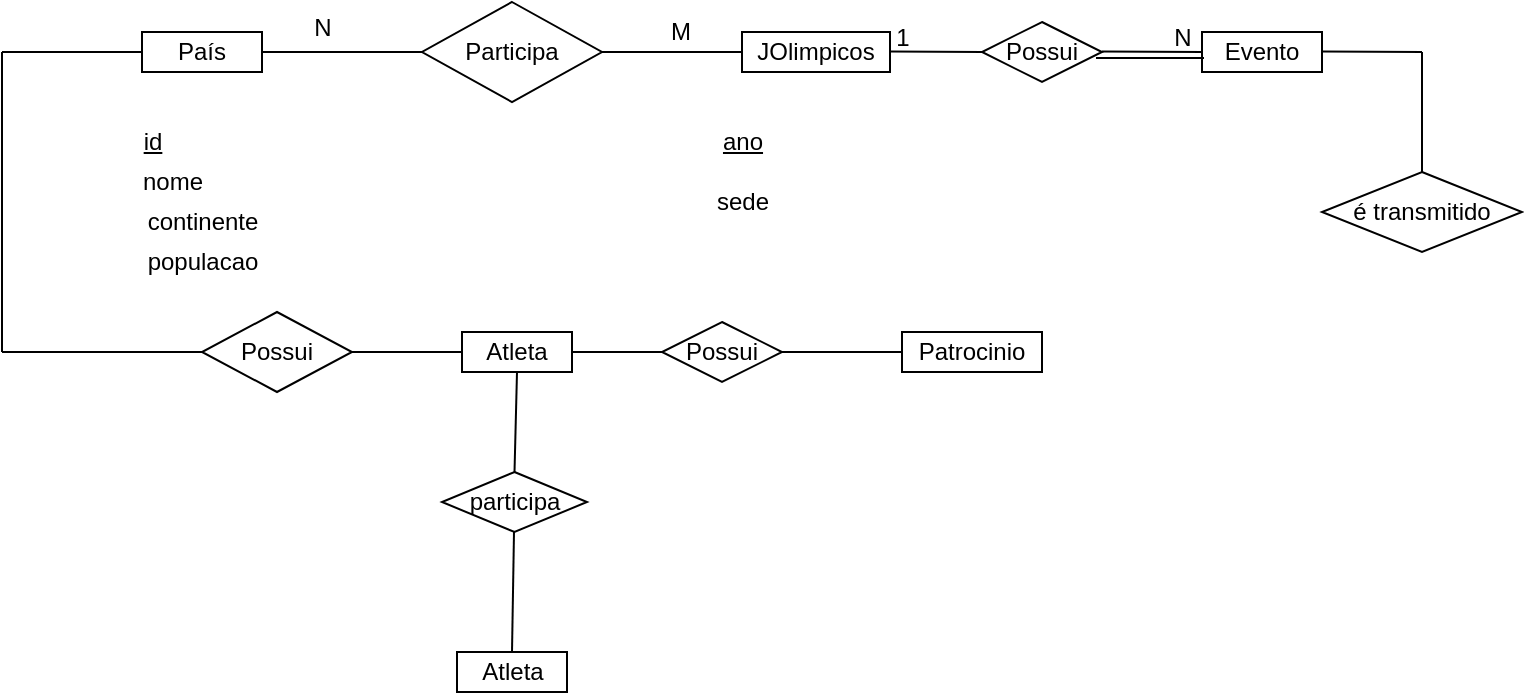 <mxfile version="24.7.6">
  <diagram name="Página-1" id="UbK49FaOcOjCanvYjaOp">
    <mxGraphModel dx="792" dy="452" grid="1" gridSize="10" guides="1" tooltips="1" connect="1" arrows="1" fold="1" page="1" pageScale="1" pageWidth="827" pageHeight="1169" math="0" shadow="0">
      <root>
        <mxCell id="0" />
        <mxCell id="1" parent="0" />
        <mxCell id="yscxBIdip1I-6Eay3wVy-1" value="País" style="rounded=0;whiteSpace=wrap;html=1;" vertex="1" parent="1">
          <mxGeometry x="130" y="150" width="60" height="20" as="geometry" />
        </mxCell>
        <mxCell id="yscxBIdip1I-6Eay3wVy-2" value="JOlimpicos" style="rounded=0;whiteSpace=wrap;html=1;" vertex="1" parent="1">
          <mxGeometry x="430" y="150" width="74" height="20" as="geometry" />
        </mxCell>
        <mxCell id="yscxBIdip1I-6Eay3wVy-4" value="N&lt;div&gt;&lt;br&gt;&lt;/div&gt;" style="text;html=1;align=center;verticalAlign=middle;resizable=0;points=[];autosize=1;strokeColor=none;fillColor=none;" vertex="1" parent="1">
          <mxGeometry x="205" y="135" width="30" height="40" as="geometry" />
        </mxCell>
        <mxCell id="yscxBIdip1I-6Eay3wVy-5" value="M" style="text;html=1;align=center;verticalAlign=middle;resizable=0;points=[];autosize=1;strokeColor=none;fillColor=none;" vertex="1" parent="1">
          <mxGeometry x="384" y="135" width="30" height="30" as="geometry" />
        </mxCell>
        <mxCell id="yscxBIdip1I-6Eay3wVy-6" value="" style="endArrow=none;html=1;rounded=0;entryX=0;entryY=0.5;entryDx=0;entryDy=0;" edge="1" parent="1" source="yscxBIdip1I-6Eay3wVy-7" target="yscxBIdip1I-6Eay3wVy-2">
          <mxGeometry width="50" height="50" relative="1" as="geometry">
            <mxPoint x="240" y="200" as="sourcePoint" />
            <mxPoint x="440" y="280" as="targetPoint" />
          </mxGeometry>
        </mxCell>
        <mxCell id="yscxBIdip1I-6Eay3wVy-8" value="" style="endArrow=none;html=1;rounded=0;entryX=0;entryY=0.5;entryDx=0;entryDy=0;" edge="1" parent="1" source="yscxBIdip1I-6Eay3wVy-1" target="yscxBIdip1I-6Eay3wVy-7">
          <mxGeometry width="50" height="50" relative="1" as="geometry">
            <mxPoint x="210" y="160" as="sourcePoint" />
            <mxPoint x="414" y="160" as="targetPoint" />
          </mxGeometry>
        </mxCell>
        <mxCell id="yscxBIdip1I-6Eay3wVy-7" value="Participa" style="rhombus;whiteSpace=wrap;html=1;" vertex="1" parent="1">
          <mxGeometry x="270" y="135" width="90" height="50" as="geometry" />
        </mxCell>
        <mxCell id="yscxBIdip1I-6Eay3wVy-10" value="continente" style="text;html=1;align=center;verticalAlign=middle;resizable=0;points=[];autosize=1;strokeColor=none;fillColor=none;" vertex="1" parent="1">
          <mxGeometry x="120" y="230" width="80" height="30" as="geometry" />
        </mxCell>
        <mxCell id="yscxBIdip1I-6Eay3wVy-11" value="populacao" style="text;html=1;align=center;verticalAlign=middle;resizable=0;points=[];autosize=1;strokeColor=none;fillColor=none;" vertex="1" parent="1">
          <mxGeometry x="120" y="250" width="80" height="30" as="geometry" />
        </mxCell>
        <mxCell id="yscxBIdip1I-6Eay3wVy-12" value="nome" style="text;html=1;align=center;verticalAlign=middle;resizable=0;points=[];autosize=1;strokeColor=none;fillColor=none;" vertex="1" parent="1">
          <mxGeometry x="120" y="210" width="50" height="30" as="geometry" />
        </mxCell>
        <mxCell id="yscxBIdip1I-6Eay3wVy-13" value="&lt;u&gt;id&lt;/u&gt;" style="text;html=1;align=center;verticalAlign=middle;resizable=0;points=[];autosize=1;strokeColor=none;fillColor=none;" vertex="1" parent="1">
          <mxGeometry x="120" y="190" width="30" height="30" as="geometry" />
        </mxCell>
        <mxCell id="yscxBIdip1I-6Eay3wVy-14" value="&lt;u&gt;ano&lt;/u&gt;" style="text;html=1;align=center;verticalAlign=middle;resizable=0;points=[];autosize=1;strokeColor=none;fillColor=none;" vertex="1" parent="1">
          <mxGeometry x="410" y="190" width="40" height="30" as="geometry" />
        </mxCell>
        <mxCell id="yscxBIdip1I-6Eay3wVy-15" value="sede" style="text;html=1;align=center;verticalAlign=middle;resizable=0;points=[];autosize=1;strokeColor=none;fillColor=none;" vertex="1" parent="1">
          <mxGeometry x="405" y="220" width="50" height="30" as="geometry" />
        </mxCell>
        <mxCell id="yscxBIdip1I-6Eay3wVy-16" value="" style="endArrow=none;html=1;rounded=0;entryX=0;entryY=0.5;entryDx=0;entryDy=0;" edge="1" parent="1" target="yscxBIdip1I-6Eay3wVy-1">
          <mxGeometry width="50" height="50" relative="1" as="geometry">
            <mxPoint x="60" y="160" as="sourcePoint" />
            <mxPoint x="300" y="280" as="targetPoint" />
          </mxGeometry>
        </mxCell>
        <mxCell id="yscxBIdip1I-6Eay3wVy-17" value="" style="endArrow=none;html=1;rounded=0;" edge="1" parent="1">
          <mxGeometry width="50" height="50" relative="1" as="geometry">
            <mxPoint x="60" y="310" as="sourcePoint" />
            <mxPoint x="60" y="160" as="targetPoint" />
          </mxGeometry>
        </mxCell>
        <mxCell id="yscxBIdip1I-6Eay3wVy-18" value="" style="endArrow=none;html=1;rounded=0;" edge="1" parent="1">
          <mxGeometry width="50" height="50" relative="1" as="geometry">
            <mxPoint x="60" y="310" as="sourcePoint" />
            <mxPoint x="160" y="310" as="targetPoint" />
          </mxGeometry>
        </mxCell>
        <mxCell id="yscxBIdip1I-6Eay3wVy-19" value="Possui" style="rhombus;whiteSpace=wrap;html=1;" vertex="1" parent="1">
          <mxGeometry x="160" y="290" width="75" height="40" as="geometry" />
        </mxCell>
        <mxCell id="yscxBIdip1I-6Eay3wVy-20" value="" style="endArrow=none;html=1;rounded=0;exitX=1;exitY=0.5;exitDx=0;exitDy=0;" edge="1" parent="1" source="yscxBIdip1I-6Eay3wVy-19">
          <mxGeometry width="50" height="50" relative="1" as="geometry">
            <mxPoint x="250" y="330" as="sourcePoint" />
            <mxPoint x="290" y="310" as="targetPoint" />
          </mxGeometry>
        </mxCell>
        <mxCell id="yscxBIdip1I-6Eay3wVy-22" value="Atleta" style="rounded=0;whiteSpace=wrap;html=1;" vertex="1" parent="1">
          <mxGeometry x="290" y="300" width="55" height="20" as="geometry" />
        </mxCell>
        <mxCell id="yscxBIdip1I-6Eay3wVy-23" value="" style="endArrow=none;html=1;rounded=0;" edge="1" parent="1" source="yscxBIdip1I-6Eay3wVy-25">
          <mxGeometry width="50" height="50" relative="1" as="geometry">
            <mxPoint x="420" y="400" as="sourcePoint" />
            <mxPoint x="420" y="310" as="targetPoint" />
          </mxGeometry>
        </mxCell>
        <mxCell id="yscxBIdip1I-6Eay3wVy-24" value="" style="endArrow=none;html=1;rounded=0;entryX=1;entryY=0.5;entryDx=0;entryDy=0;" edge="1" parent="1" target="yscxBIdip1I-6Eay3wVy-22">
          <mxGeometry width="50" height="50" relative="1" as="geometry">
            <mxPoint x="420" y="310" as="sourcePoint" />
            <mxPoint x="400" y="320" as="targetPoint" />
          </mxGeometry>
        </mxCell>
        <mxCell id="yscxBIdip1I-6Eay3wVy-26" value="" style="endArrow=none;html=1;rounded=0;entryX=1;entryY=0.5;entryDx=0;entryDy=0;exitX=0;exitY=0.5;exitDx=0;exitDy=0;" edge="1" parent="1" source="yscxBIdip1I-6Eay3wVy-27" target="yscxBIdip1I-6Eay3wVy-25">
          <mxGeometry width="50" height="50" relative="1" as="geometry">
            <mxPoint x="500" y="310" as="sourcePoint" />
            <mxPoint x="420" y="310" as="targetPoint" />
          </mxGeometry>
        </mxCell>
        <mxCell id="yscxBIdip1I-6Eay3wVy-25" value="Possui" style="rhombus;whiteSpace=wrap;html=1;" vertex="1" parent="1">
          <mxGeometry x="390" y="295" width="60" height="30" as="geometry" />
        </mxCell>
        <mxCell id="yscxBIdip1I-6Eay3wVy-27" value="Patrocinio" style="rounded=0;whiteSpace=wrap;html=1;" vertex="1" parent="1">
          <mxGeometry x="510" y="300" width="70" height="20" as="geometry" />
        </mxCell>
        <mxCell id="yscxBIdip1I-6Eay3wVy-28" value="" style="endArrow=none;html=1;rounded=0;entryX=1;entryY=0.5;entryDx=0;entryDy=0;" edge="1" parent="1">
          <mxGeometry width="50" height="50" relative="1" as="geometry">
            <mxPoint x="550" y="160" as="sourcePoint" />
            <mxPoint x="504" y="159.71" as="targetPoint" />
          </mxGeometry>
        </mxCell>
        <mxCell id="yscxBIdip1I-6Eay3wVy-29" value="Evento" style="rounded=0;whiteSpace=wrap;html=1;" vertex="1" parent="1">
          <mxGeometry x="660" y="150" width="60" height="20" as="geometry" />
        </mxCell>
        <mxCell id="yscxBIdip1I-6Eay3wVy-30" value="Possui" style="rhombus;whiteSpace=wrap;html=1;" vertex="1" parent="1">
          <mxGeometry x="550" y="145" width="60" height="30" as="geometry" />
        </mxCell>
        <mxCell id="yscxBIdip1I-6Eay3wVy-31" value="" style="endArrow=none;html=1;rounded=0;entryX=1;entryY=0.5;entryDx=0;entryDy=0;exitX=0;exitY=0.5;exitDx=0;exitDy=0;" edge="1" parent="1" source="yscxBIdip1I-6Eay3wVy-29">
          <mxGeometry width="50" height="50" relative="1" as="geometry">
            <mxPoint x="656" y="160" as="sourcePoint" />
            <mxPoint x="610" y="159.71" as="targetPoint" />
          </mxGeometry>
        </mxCell>
        <mxCell id="yscxBIdip1I-6Eay3wVy-32" value="1" style="text;html=1;align=center;verticalAlign=middle;resizable=0;points=[];autosize=1;strokeColor=none;fillColor=none;" vertex="1" parent="1">
          <mxGeometry x="495" y="138" width="30" height="30" as="geometry" />
        </mxCell>
        <mxCell id="yscxBIdip1I-6Eay3wVy-33" value="N" style="text;html=1;align=center;verticalAlign=middle;resizable=0;points=[];autosize=1;strokeColor=none;fillColor=none;" vertex="1" parent="1">
          <mxGeometry x="635" y="138" width="30" height="30" as="geometry" />
        </mxCell>
        <mxCell id="yscxBIdip1I-6Eay3wVy-34" value="" style="endArrow=none;html=1;rounded=0;entryX=0.5;entryY=1;entryDx=0;entryDy=0;exitX=0.5;exitY=0;exitDx=0;exitDy=0;" edge="1" parent="1" source="yscxBIdip1I-6Eay3wVy-35" target="yscxBIdip1I-6Eay3wVy-22">
          <mxGeometry width="50" height="50" relative="1" as="geometry">
            <mxPoint x="318" y="370" as="sourcePoint" />
            <mxPoint x="314.85" y="350" as="targetPoint" />
          </mxGeometry>
        </mxCell>
        <mxCell id="yscxBIdip1I-6Eay3wVy-35" value="participa" style="rhombus;whiteSpace=wrap;html=1;" vertex="1" parent="1">
          <mxGeometry x="280" y="370" width="72.5" height="30" as="geometry" />
        </mxCell>
        <mxCell id="yscxBIdip1I-6Eay3wVy-36" value="" style="endArrow=none;html=1;rounded=0;entryX=0.5;entryY=1;entryDx=0;entryDy=0;exitX=0.5;exitY=0;exitDx=0;exitDy=0;" edge="1" parent="1" source="yscxBIdip1I-6Eay3wVy-37">
          <mxGeometry width="50" height="50" relative="1" as="geometry">
            <mxPoint x="314" y="450" as="sourcePoint" />
            <mxPoint x="316" y="400" as="targetPoint" />
          </mxGeometry>
        </mxCell>
        <mxCell id="yscxBIdip1I-6Eay3wVy-37" value="Atleta" style="rounded=0;whiteSpace=wrap;html=1;" vertex="1" parent="1">
          <mxGeometry x="287.5" y="460" width="55" height="20" as="geometry" />
        </mxCell>
        <mxCell id="yscxBIdip1I-6Eay3wVy-38" value="" style="endArrow=none;html=1;rounded=0;exitX=0;exitY=0.5;exitDx=0;exitDy=0;" edge="1" parent="1">
          <mxGeometry width="50" height="50" relative="1" as="geometry">
            <mxPoint x="661" y="163" as="sourcePoint" />
            <mxPoint x="607" y="163" as="targetPoint" />
          </mxGeometry>
        </mxCell>
        <mxCell id="yscxBIdip1I-6Eay3wVy-39" value="" style="endArrow=none;html=1;rounded=0;entryX=1;entryY=0.5;entryDx=0;entryDy=0;" edge="1" parent="1">
          <mxGeometry width="50" height="50" relative="1" as="geometry">
            <mxPoint x="770" y="160" as="sourcePoint" />
            <mxPoint x="720" y="159.71" as="targetPoint" />
          </mxGeometry>
        </mxCell>
        <mxCell id="yscxBIdip1I-6Eay3wVy-40" value="" style="endArrow=none;html=1;rounded=0;" edge="1" parent="1">
          <mxGeometry width="50" height="50" relative="1" as="geometry">
            <mxPoint x="770" y="220" as="sourcePoint" />
            <mxPoint x="770" y="160" as="targetPoint" />
          </mxGeometry>
        </mxCell>
        <mxCell id="yscxBIdip1I-6Eay3wVy-41" value="é transmitido" style="rhombus;whiteSpace=wrap;html=1;" vertex="1" parent="1">
          <mxGeometry x="720" y="220" width="100" height="40" as="geometry" />
        </mxCell>
      </root>
    </mxGraphModel>
  </diagram>
</mxfile>
